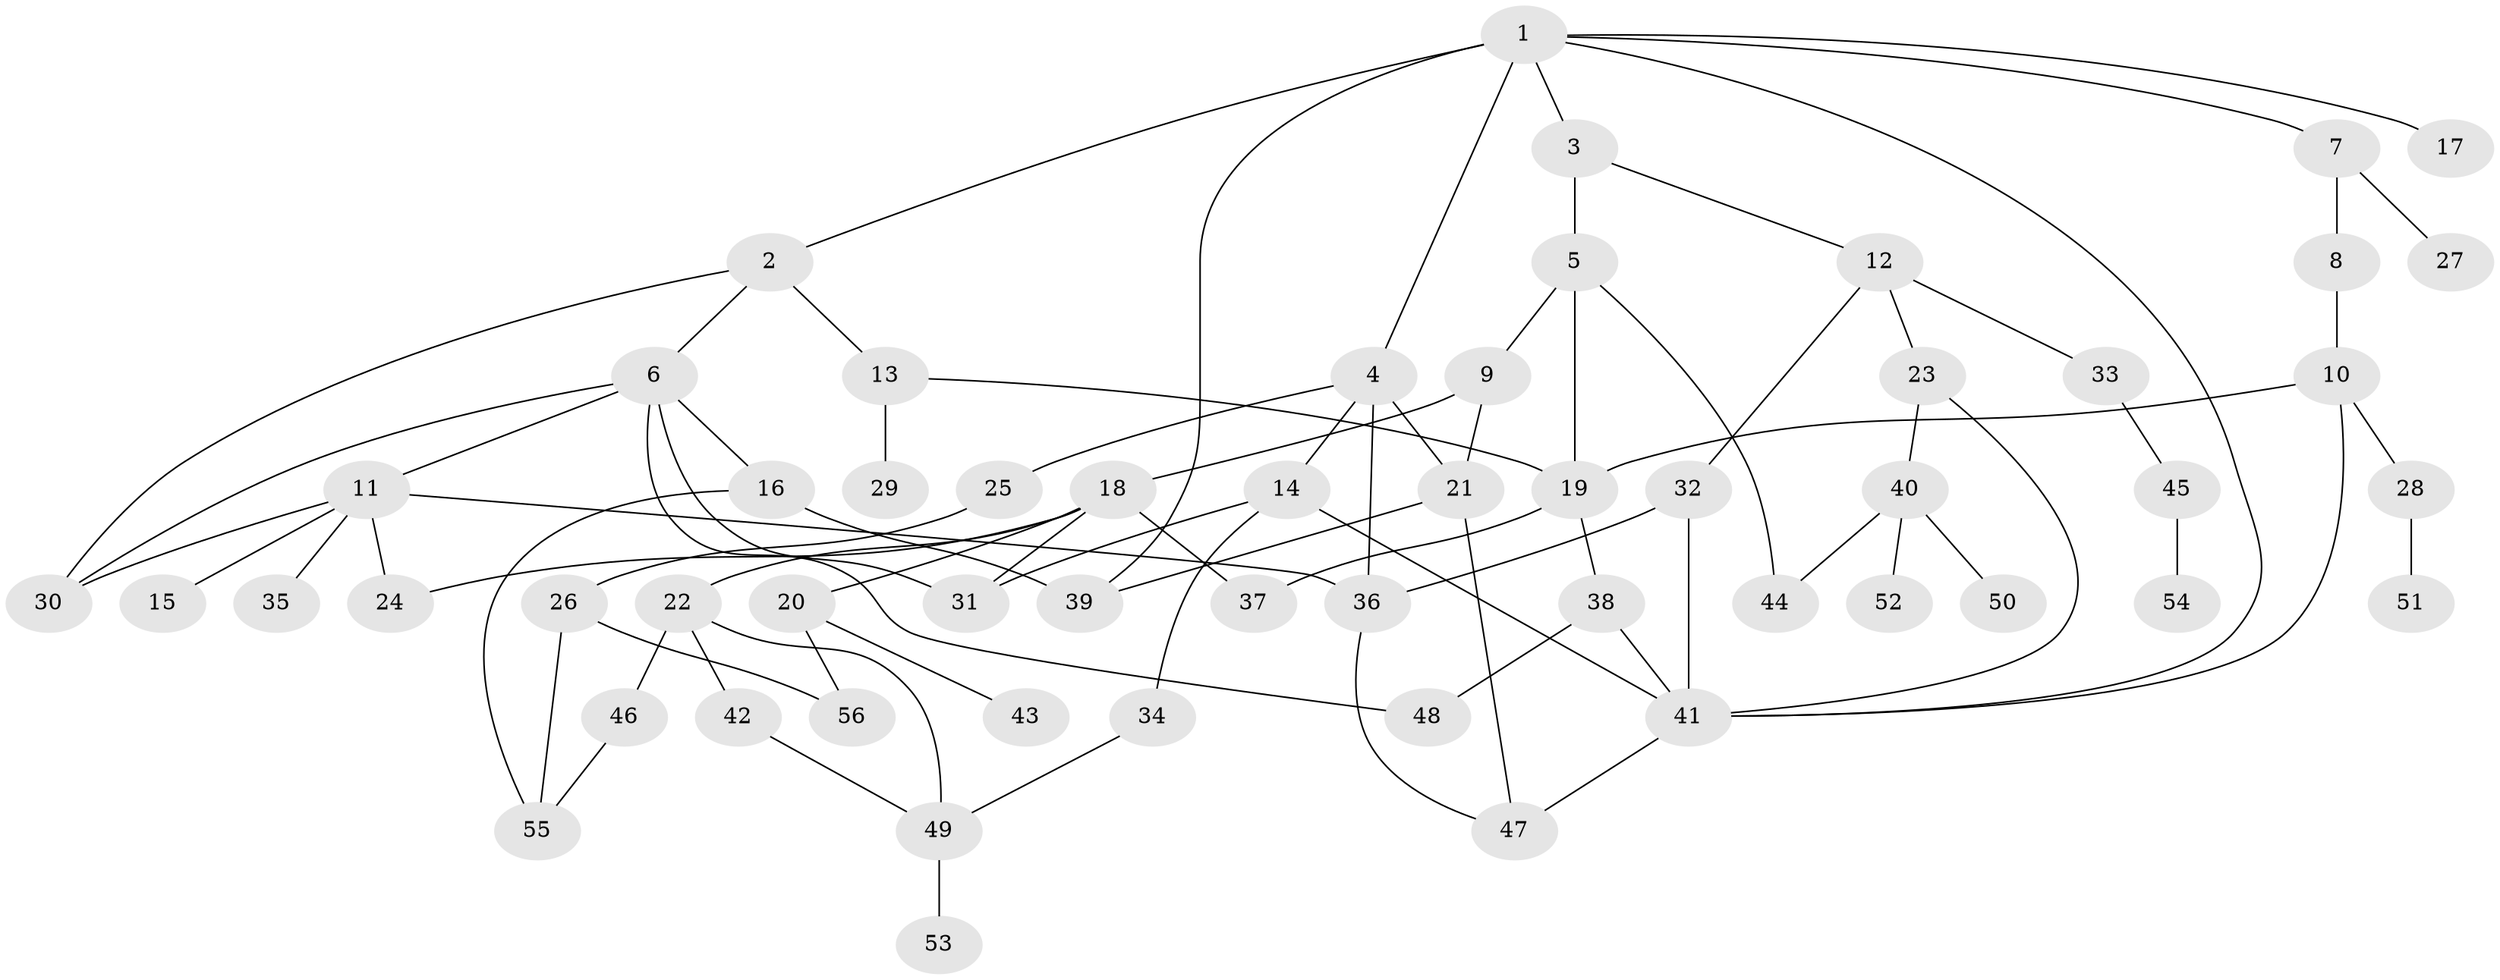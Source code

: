 // original degree distribution, {9: 0.012658227848101266, 5: 0.0759493670886076, 3: 0.22784810126582278, 6: 0.0379746835443038, 2: 0.24050632911392406, 4: 0.11392405063291139, 1: 0.27848101265822783, 7: 0.012658227848101266}
// Generated by graph-tools (version 1.1) at 2025/49/03/04/25 22:49:06]
// undirected, 56 vertices, 82 edges
graph export_dot {
  node [color=gray90,style=filled];
  1;
  2;
  3;
  4;
  5;
  6;
  7;
  8;
  9;
  10;
  11;
  12;
  13;
  14;
  15;
  16;
  17;
  18;
  19;
  20;
  21;
  22;
  23;
  24;
  25;
  26;
  27;
  28;
  29;
  30;
  31;
  32;
  33;
  34;
  35;
  36;
  37;
  38;
  39;
  40;
  41;
  42;
  43;
  44;
  45;
  46;
  47;
  48;
  49;
  50;
  51;
  52;
  53;
  54;
  55;
  56;
  1 -- 2 [weight=1.0];
  1 -- 3 [weight=1.0];
  1 -- 4 [weight=2.0];
  1 -- 7 [weight=1.0];
  1 -- 17 [weight=1.0];
  1 -- 39 [weight=1.0];
  1 -- 41 [weight=1.0];
  2 -- 6 [weight=1.0];
  2 -- 13 [weight=1.0];
  2 -- 30 [weight=1.0];
  3 -- 5 [weight=1.0];
  3 -- 12 [weight=1.0];
  4 -- 14 [weight=1.0];
  4 -- 21 [weight=2.0];
  4 -- 25 [weight=1.0];
  4 -- 36 [weight=1.0];
  5 -- 9 [weight=1.0];
  5 -- 19 [weight=1.0];
  5 -- 44 [weight=1.0];
  6 -- 11 [weight=1.0];
  6 -- 16 [weight=1.0];
  6 -- 30 [weight=1.0];
  6 -- 31 [weight=1.0];
  6 -- 48 [weight=1.0];
  7 -- 8 [weight=1.0];
  7 -- 27 [weight=1.0];
  8 -- 10 [weight=1.0];
  9 -- 18 [weight=1.0];
  9 -- 21 [weight=1.0];
  10 -- 19 [weight=1.0];
  10 -- 28 [weight=1.0];
  10 -- 41 [weight=1.0];
  11 -- 15 [weight=1.0];
  11 -- 24 [weight=1.0];
  11 -- 30 [weight=1.0];
  11 -- 35 [weight=1.0];
  11 -- 36 [weight=1.0];
  12 -- 23 [weight=1.0];
  12 -- 32 [weight=1.0];
  12 -- 33 [weight=1.0];
  13 -- 19 [weight=1.0];
  13 -- 29 [weight=1.0];
  14 -- 31 [weight=1.0];
  14 -- 34 [weight=1.0];
  14 -- 41 [weight=1.0];
  16 -- 39 [weight=1.0];
  16 -- 55 [weight=1.0];
  18 -- 20 [weight=1.0];
  18 -- 22 [weight=1.0];
  18 -- 24 [weight=1.0];
  18 -- 31 [weight=1.0];
  18 -- 37 [weight=1.0];
  19 -- 37 [weight=1.0];
  19 -- 38 [weight=1.0];
  20 -- 43 [weight=1.0];
  20 -- 56 [weight=1.0];
  21 -- 39 [weight=1.0];
  21 -- 47 [weight=1.0];
  22 -- 42 [weight=1.0];
  22 -- 46 [weight=1.0];
  22 -- 49 [weight=1.0];
  23 -- 40 [weight=1.0];
  23 -- 41 [weight=1.0];
  25 -- 26 [weight=1.0];
  26 -- 55 [weight=1.0];
  26 -- 56 [weight=1.0];
  28 -- 51 [weight=1.0];
  32 -- 36 [weight=1.0];
  32 -- 41 [weight=1.0];
  33 -- 45 [weight=1.0];
  34 -- 49 [weight=1.0];
  36 -- 47 [weight=1.0];
  38 -- 41 [weight=1.0];
  38 -- 48 [weight=1.0];
  40 -- 44 [weight=1.0];
  40 -- 50 [weight=1.0];
  40 -- 52 [weight=1.0];
  41 -- 47 [weight=1.0];
  42 -- 49 [weight=1.0];
  45 -- 54 [weight=1.0];
  46 -- 55 [weight=1.0];
  49 -- 53 [weight=1.0];
}
